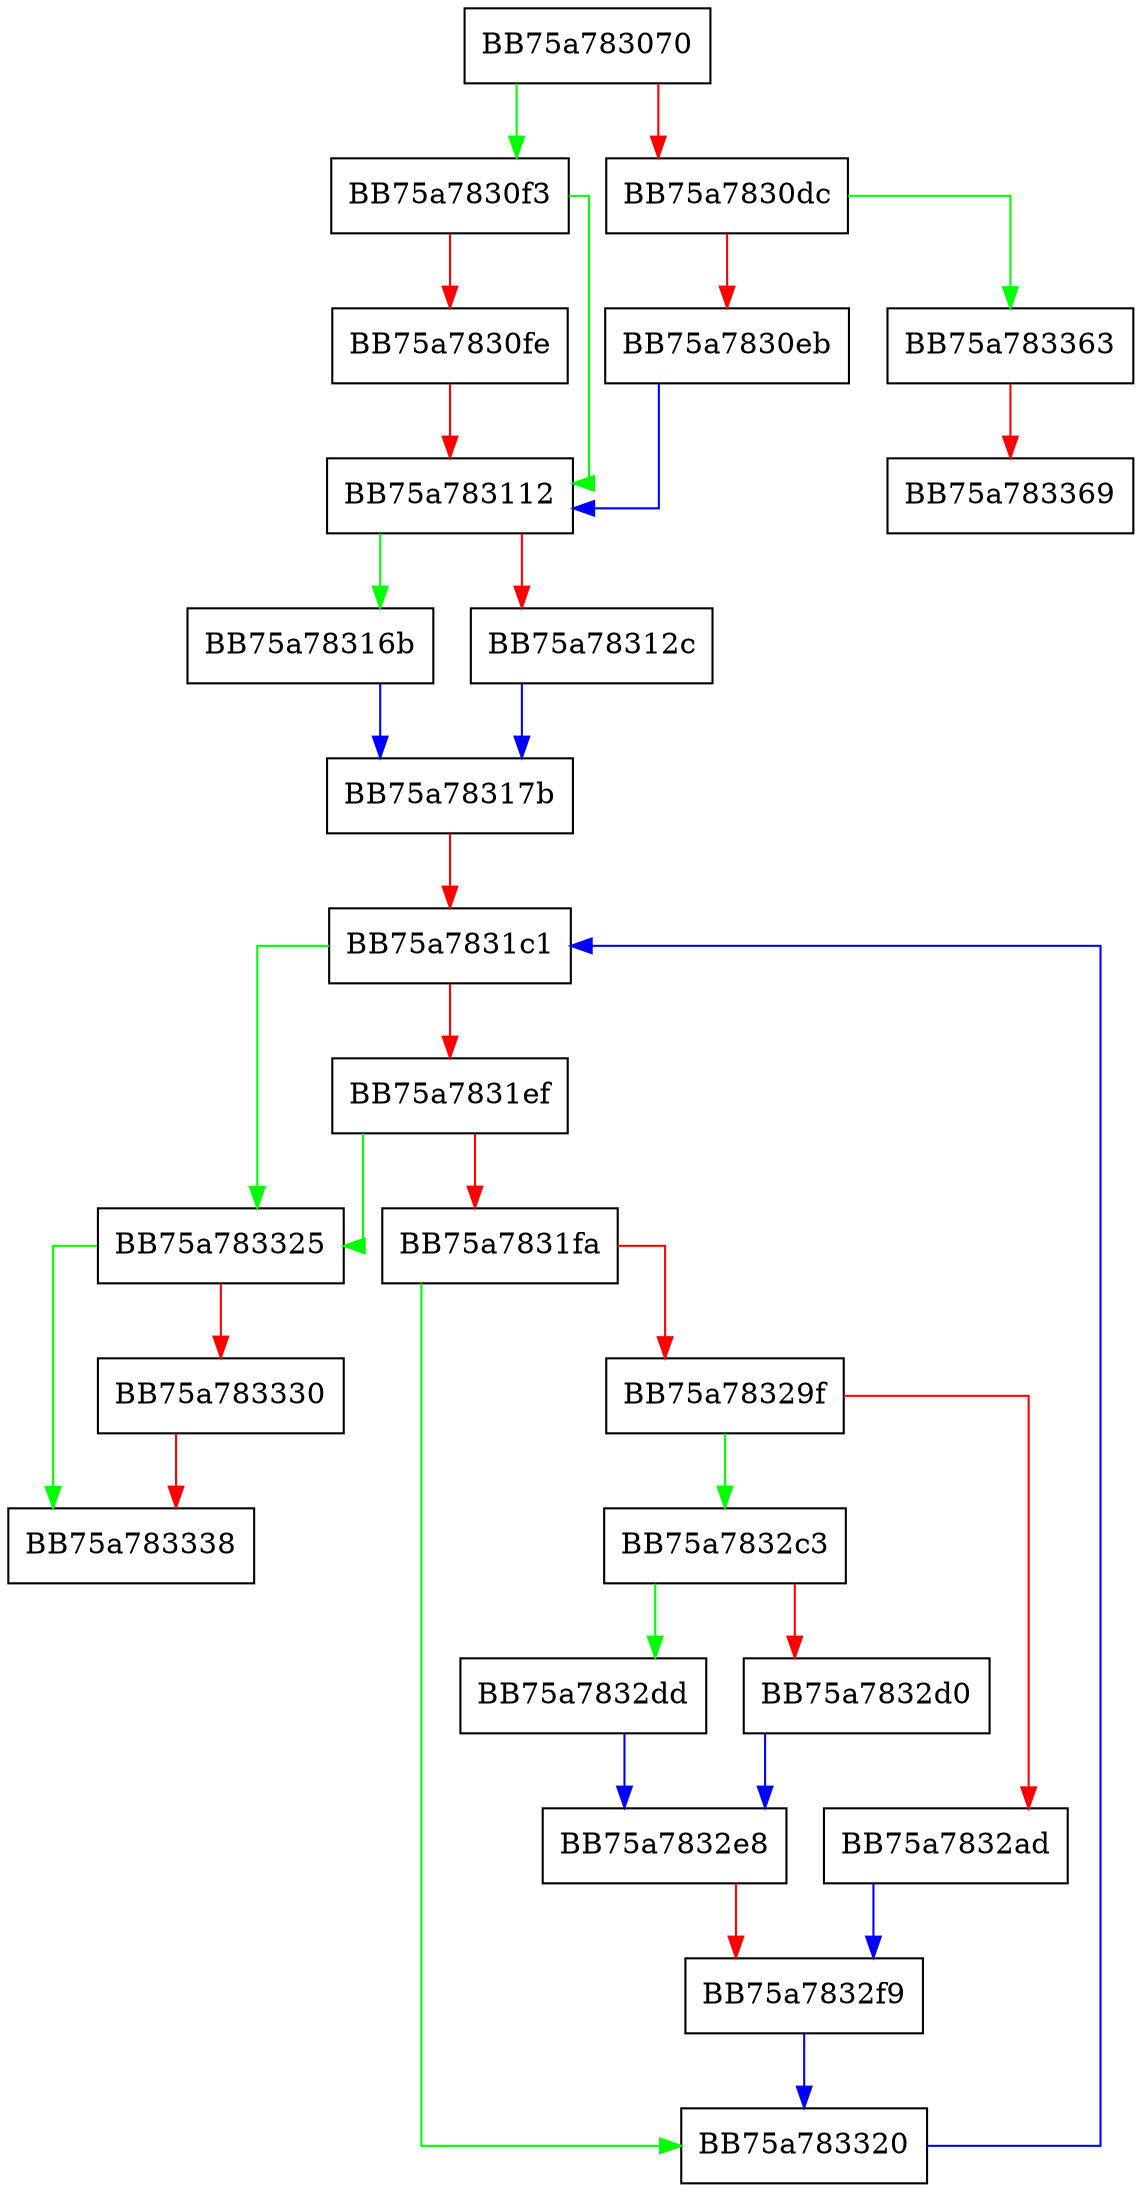 digraph FrameUnwindToState {
  node [shape="box"];
  graph [splines=ortho];
  BB75a783070 -> BB75a7830f3 [color="green"];
  BB75a783070 -> BB75a7830dc [color="red"];
  BB75a7830dc -> BB75a783363 [color="green"];
  BB75a7830dc -> BB75a7830eb [color="red"];
  BB75a7830eb -> BB75a783112 [color="blue"];
  BB75a7830f3 -> BB75a783112 [color="green"];
  BB75a7830f3 -> BB75a7830fe [color="red"];
  BB75a7830fe -> BB75a783112 [color="red"];
  BB75a783112 -> BB75a78316b [color="green"];
  BB75a783112 -> BB75a78312c [color="red"];
  BB75a78312c -> BB75a78317b [color="blue"];
  BB75a78316b -> BB75a78317b [color="blue"];
  BB75a78317b -> BB75a7831c1 [color="red"];
  BB75a7831c1 -> BB75a783325 [color="green"];
  BB75a7831c1 -> BB75a7831ef [color="red"];
  BB75a7831ef -> BB75a783325 [color="green"];
  BB75a7831ef -> BB75a7831fa [color="red"];
  BB75a7831fa -> BB75a783320 [color="green"];
  BB75a7831fa -> BB75a78329f [color="red"];
  BB75a78329f -> BB75a7832c3 [color="green"];
  BB75a78329f -> BB75a7832ad [color="red"];
  BB75a7832ad -> BB75a7832f9 [color="blue"];
  BB75a7832c3 -> BB75a7832dd [color="green"];
  BB75a7832c3 -> BB75a7832d0 [color="red"];
  BB75a7832d0 -> BB75a7832e8 [color="blue"];
  BB75a7832dd -> BB75a7832e8 [color="blue"];
  BB75a7832e8 -> BB75a7832f9 [color="red"];
  BB75a7832f9 -> BB75a783320 [color="blue"];
  BB75a783320 -> BB75a7831c1 [color="blue"];
  BB75a783325 -> BB75a783338 [color="green"];
  BB75a783325 -> BB75a783330 [color="red"];
  BB75a783330 -> BB75a783338 [color="red"];
  BB75a783363 -> BB75a783369 [color="red"];
}